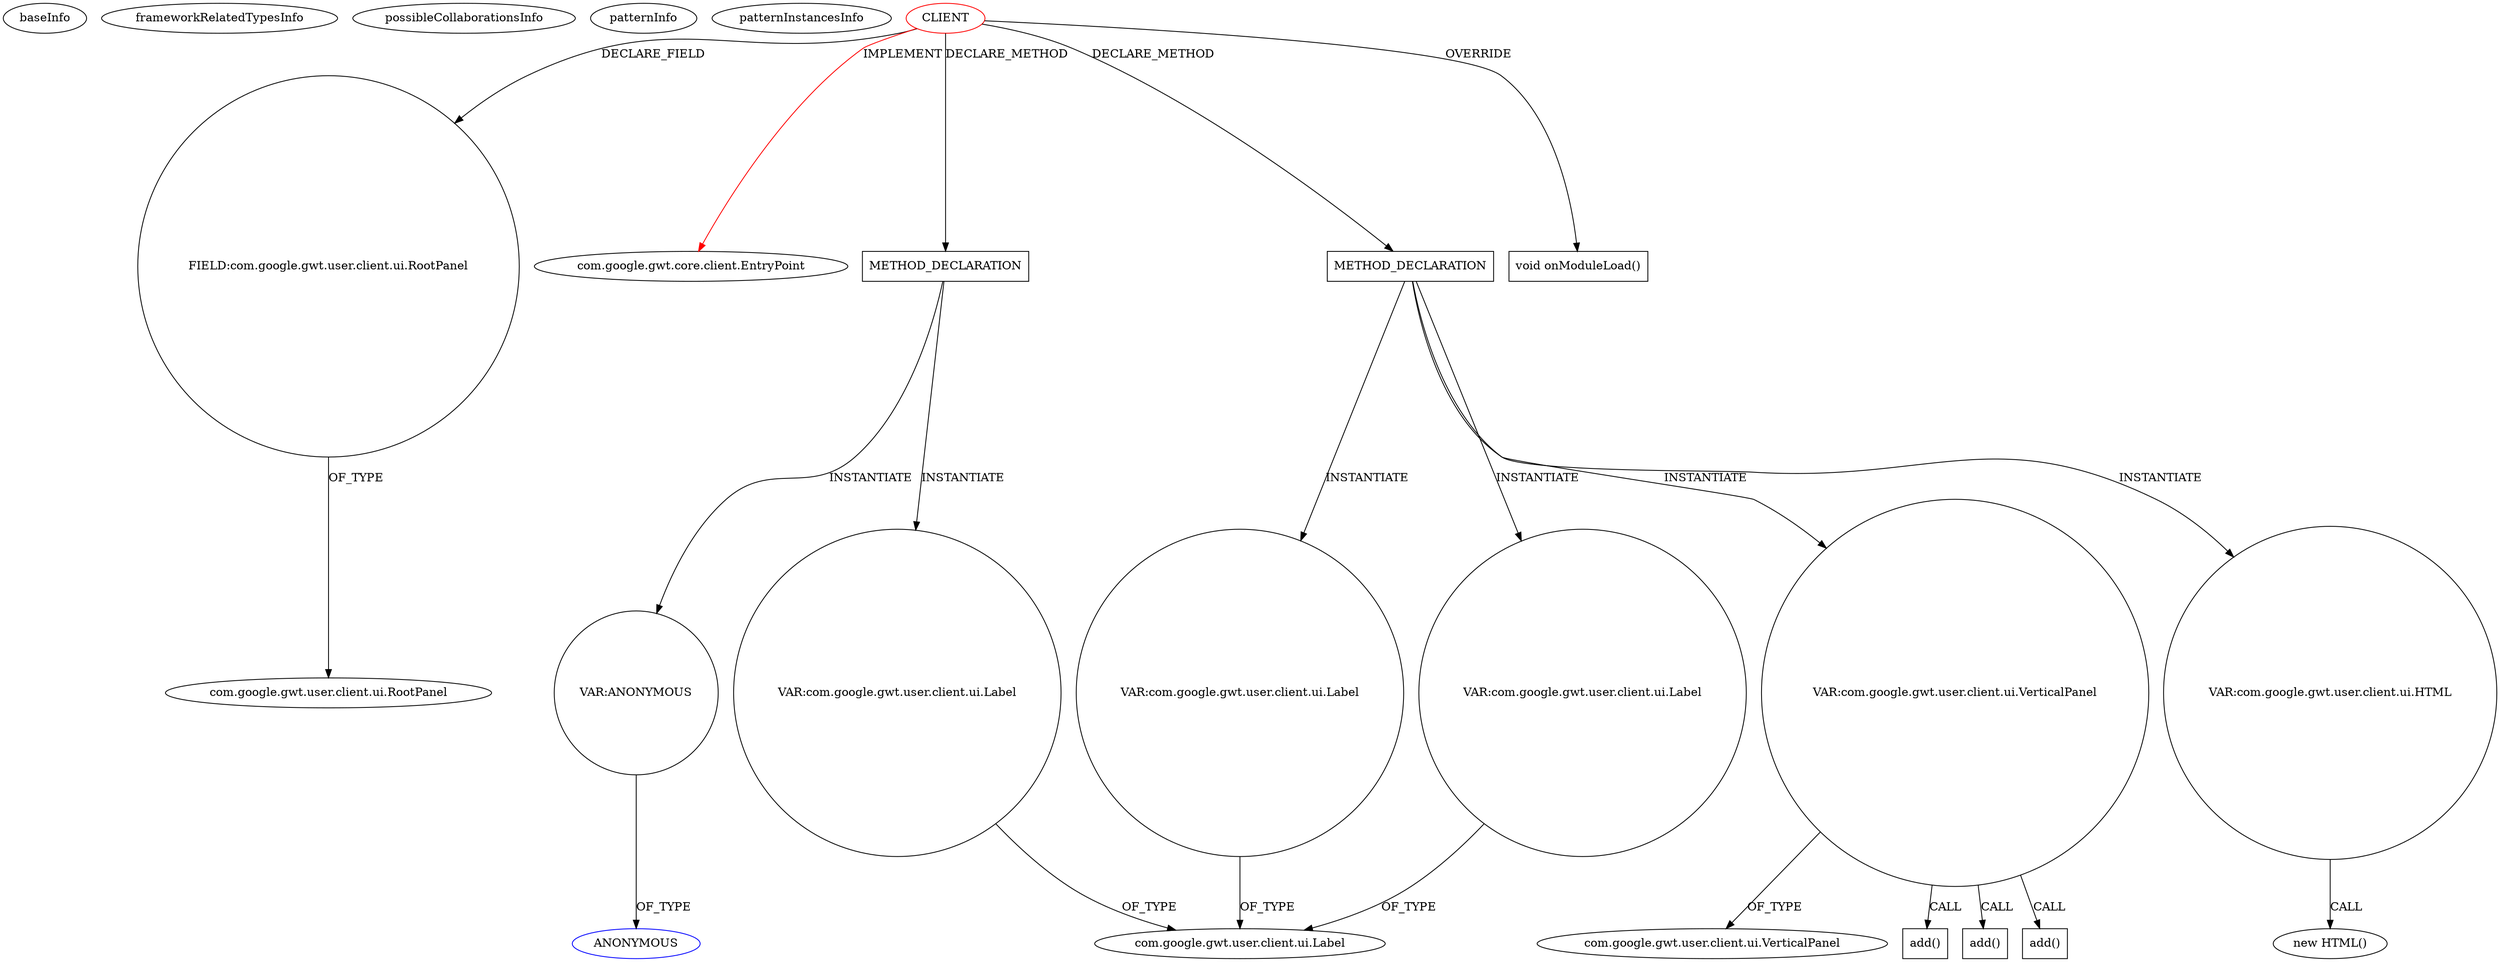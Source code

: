 digraph {
baseInfo[graphId=1939,category="pattern",isAnonymous=false,possibleRelation=false]
frameworkRelatedTypesInfo[0="com.google.gwt.core.client.EntryPoint"]
possibleCollaborationsInfo[]
patternInfo[frequency=2.0,patternRootClient=0]
patternInstancesInfo[0="DeannaSurma-Census~/DeannaSurma-Census/Census-master/src/com/cs4302/census/client/Census.java~Census~109",1="12010994-GLI-TP1~/12010994-GLI-TP1/GLI-TP1-master/src/main/java/fr/istic/m2gl/gli/client/gli.java~gli~1"]
2[label="FIELD:com.google.gwt.user.client.ui.RootPanel",vertexType="FIELD_DECLARATION",isFrameworkType=false,shape=circle]
3[label="com.google.gwt.user.client.ui.RootPanel",vertexType="FRAMEWORK_CLASS_TYPE",isFrameworkType=false]
0[label="CLIENT",vertexType="ROOT_CLIENT_CLASS_DECLARATION",isFrameworkType=false,color=red]
1[label="com.google.gwt.core.client.EntryPoint",vertexType="FRAMEWORK_INTERFACE_TYPE",isFrameworkType=false]
35[label="METHOD_DECLARATION",vertexType="CLIENT_METHOD_DECLARATION",isFrameworkType=false,shape=box]
7[label="void onModuleLoad()",vertexType="OVERRIDING_METHOD_DECLARATION",isFrameworkType=false,shape=box]
96[label="VAR:ANONYMOUS",vertexType="VARIABLE_EXPRESION",isFrameworkType=false,shape=circle]
97[label="ANONYMOUS",vertexType="REFERENCE_ANONYMOUS_DECLARATION",isFrameworkType=false,color=blue]
113[label="METHOD_DECLARATION",vertexType="CLIENT_METHOD_DECLARATION",isFrameworkType=false,shape=box]
116[label="VAR:com.google.gwt.user.client.ui.VerticalPanel",vertexType="VARIABLE_EXPRESION",isFrameworkType=false,shape=circle]
50[label="VAR:com.google.gwt.user.client.ui.Label",vertexType="VARIABLE_EXPRESION",isFrameworkType=false,shape=circle]
51[label="com.google.gwt.user.client.ui.Label",vertexType="FRAMEWORK_CLASS_TYPE",isFrameworkType=false]
138[label="VAR:com.google.gwt.user.client.ui.Label",vertexType="VARIABLE_EXPRESION",isFrameworkType=false,shape=circle]
125[label="VAR:com.google.gwt.user.client.ui.Label",vertexType="VARIABLE_EXPRESION",isFrameworkType=false,shape=circle]
13[label="com.google.gwt.user.client.ui.VerticalPanel",vertexType="FRAMEWORK_CLASS_TYPE",isFrameworkType=false]
119[label="VAR:com.google.gwt.user.client.ui.HTML",vertexType="VARIABLE_EXPRESION",isFrameworkType=false,shape=circle]
118[label="new HTML()",vertexType="CONSTRUCTOR_CALL",isFrameworkType=false]
188[label="add()",vertexType="INSIDE_CALL",isFrameworkType=false,shape=box]
184[label="add()",vertexType="INSIDE_CALL",isFrameworkType=false,shape=box]
182[label="add()",vertexType="INSIDE_CALL",isFrameworkType=false,shape=box]
0->113[label="DECLARE_METHOD"]
113->138[label="INSTANTIATE"]
50->51[label="OF_TYPE"]
0->7[label="OVERRIDE"]
116->182[label="CALL"]
2->3[label="OF_TYPE"]
0->2[label="DECLARE_FIELD"]
116->188[label="CALL"]
116->184[label="CALL"]
138->51[label="OF_TYPE"]
119->118[label="CALL"]
116->13[label="OF_TYPE"]
96->97[label="OF_TYPE"]
0->1[label="IMPLEMENT",color=red]
35->50[label="INSTANTIATE"]
113->119[label="INSTANTIATE"]
0->35[label="DECLARE_METHOD"]
35->96[label="INSTANTIATE"]
113->116[label="INSTANTIATE"]
125->51[label="OF_TYPE"]
113->125[label="INSTANTIATE"]
}
